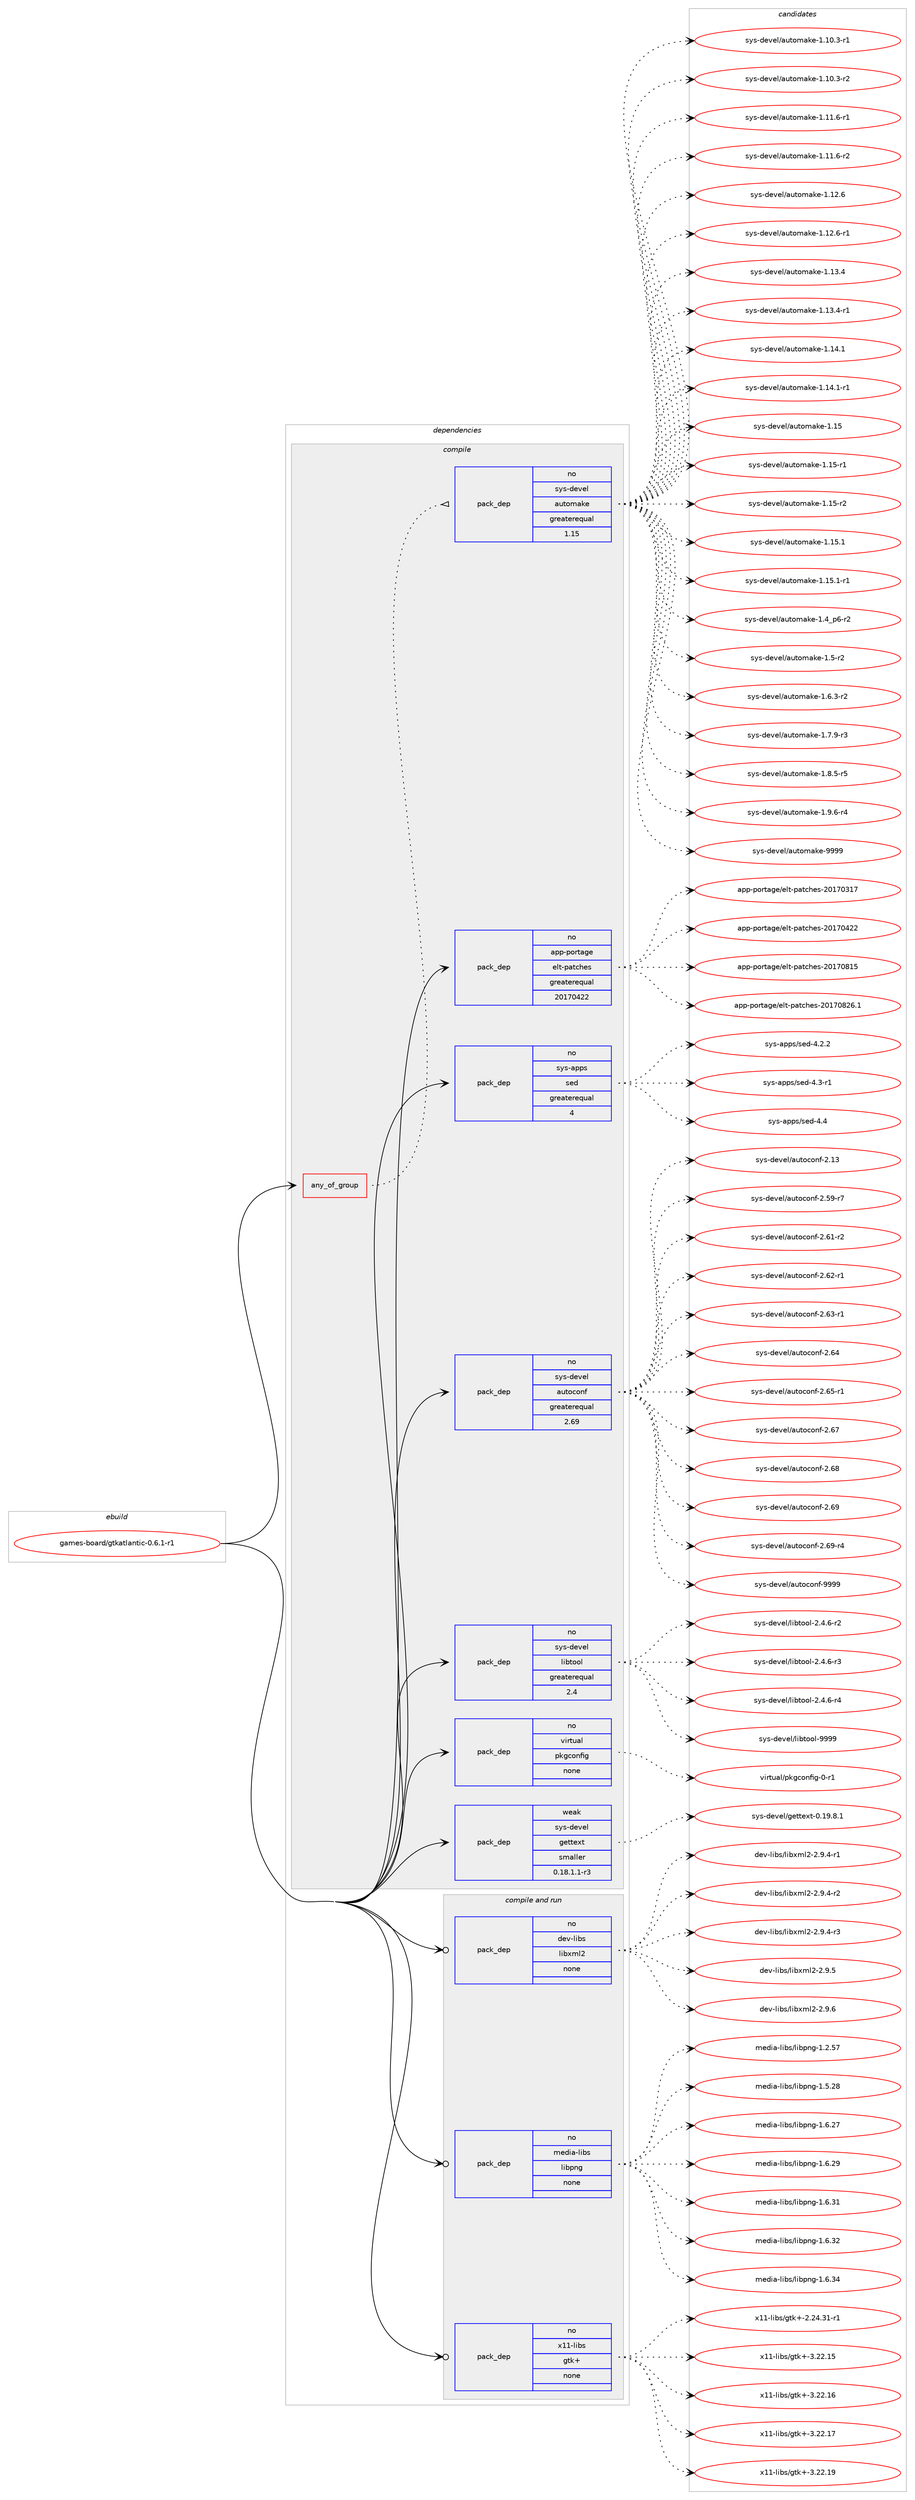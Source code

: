 digraph prolog {

# *************
# Graph options
# *************

newrank=true;
concentrate=true;
compound=true;
graph [rankdir=LR,fontname=Helvetica,fontsize=10,ranksep=1.5];#, ranksep=2.5, nodesep=0.2];
edge  [arrowhead=vee];
node  [fontname=Helvetica,fontsize=10];

# **********
# The ebuild
# **********

subgraph cluster_leftcol {
color=gray;
rank=same;
label=<<i>ebuild</i>>;
id [label="games-board/gtkatlantic-0.6.1-r1", color=red, width=4, href="../games-board/gtkatlantic-0.6.1-r1.svg"];
}

# ****************
# The dependencies
# ****************

subgraph cluster_midcol {
color=gray;
label=<<i>dependencies</i>>;
subgraph cluster_compile {
fillcolor="#eeeeee";
style=filled;
label=<<i>compile</i>>;
subgraph any4393 {
dependency295459 [label=<<TABLE BORDER="0" CELLBORDER="1" CELLSPACING="0" CELLPADDING="4"><TR><TD CELLPADDING="10">any_of_group</TD></TR></TABLE>>, shape=none, color=red];subgraph pack211227 {
dependency295460 [label=<<TABLE BORDER="0" CELLBORDER="1" CELLSPACING="0" CELLPADDING="4" WIDTH="220"><TR><TD ROWSPAN="6" CELLPADDING="30">pack_dep</TD></TR><TR><TD WIDTH="110">no</TD></TR><TR><TD>sys-devel</TD></TR><TR><TD>automake</TD></TR><TR><TD>greaterequal</TD></TR><TR><TD>1.15</TD></TR></TABLE>>, shape=none, color=blue];
}
dependency295459:e -> dependency295460:w [weight=20,style="dotted",arrowhead="oinv"];
}
id:e -> dependency295459:w [weight=20,style="solid",arrowhead="vee"];
subgraph pack211228 {
dependency295461 [label=<<TABLE BORDER="0" CELLBORDER="1" CELLSPACING="0" CELLPADDING="4" WIDTH="220"><TR><TD ROWSPAN="6" CELLPADDING="30">pack_dep</TD></TR><TR><TD WIDTH="110">no</TD></TR><TR><TD>app-portage</TD></TR><TR><TD>elt-patches</TD></TR><TR><TD>greaterequal</TD></TR><TR><TD>20170422</TD></TR></TABLE>>, shape=none, color=blue];
}
id:e -> dependency295461:w [weight=20,style="solid",arrowhead="vee"];
subgraph pack211229 {
dependency295462 [label=<<TABLE BORDER="0" CELLBORDER="1" CELLSPACING="0" CELLPADDING="4" WIDTH="220"><TR><TD ROWSPAN="6" CELLPADDING="30">pack_dep</TD></TR><TR><TD WIDTH="110">no</TD></TR><TR><TD>sys-apps</TD></TR><TR><TD>sed</TD></TR><TR><TD>greaterequal</TD></TR><TR><TD>4</TD></TR></TABLE>>, shape=none, color=blue];
}
id:e -> dependency295462:w [weight=20,style="solid",arrowhead="vee"];
subgraph pack211230 {
dependency295463 [label=<<TABLE BORDER="0" CELLBORDER="1" CELLSPACING="0" CELLPADDING="4" WIDTH="220"><TR><TD ROWSPAN="6" CELLPADDING="30">pack_dep</TD></TR><TR><TD WIDTH="110">no</TD></TR><TR><TD>sys-devel</TD></TR><TR><TD>autoconf</TD></TR><TR><TD>greaterequal</TD></TR><TR><TD>2.69</TD></TR></TABLE>>, shape=none, color=blue];
}
id:e -> dependency295463:w [weight=20,style="solid",arrowhead="vee"];
subgraph pack211231 {
dependency295464 [label=<<TABLE BORDER="0" CELLBORDER="1" CELLSPACING="0" CELLPADDING="4" WIDTH="220"><TR><TD ROWSPAN="6" CELLPADDING="30">pack_dep</TD></TR><TR><TD WIDTH="110">no</TD></TR><TR><TD>sys-devel</TD></TR><TR><TD>libtool</TD></TR><TR><TD>greaterequal</TD></TR><TR><TD>2.4</TD></TR></TABLE>>, shape=none, color=blue];
}
id:e -> dependency295464:w [weight=20,style="solid",arrowhead="vee"];
subgraph pack211232 {
dependency295465 [label=<<TABLE BORDER="0" CELLBORDER="1" CELLSPACING="0" CELLPADDING="4" WIDTH="220"><TR><TD ROWSPAN="6" CELLPADDING="30">pack_dep</TD></TR><TR><TD WIDTH="110">no</TD></TR><TR><TD>virtual</TD></TR><TR><TD>pkgconfig</TD></TR><TR><TD>none</TD></TR><TR><TD></TD></TR></TABLE>>, shape=none, color=blue];
}
id:e -> dependency295465:w [weight=20,style="solid",arrowhead="vee"];
subgraph pack211233 {
dependency295466 [label=<<TABLE BORDER="0" CELLBORDER="1" CELLSPACING="0" CELLPADDING="4" WIDTH="220"><TR><TD ROWSPAN="6" CELLPADDING="30">pack_dep</TD></TR><TR><TD WIDTH="110">weak</TD></TR><TR><TD>sys-devel</TD></TR><TR><TD>gettext</TD></TR><TR><TD>smaller</TD></TR><TR><TD>0.18.1.1-r3</TD></TR></TABLE>>, shape=none, color=blue];
}
id:e -> dependency295466:w [weight=20,style="solid",arrowhead="vee"];
}
subgraph cluster_compileandrun {
fillcolor="#eeeeee";
style=filled;
label=<<i>compile and run</i>>;
subgraph pack211234 {
dependency295467 [label=<<TABLE BORDER="0" CELLBORDER="1" CELLSPACING="0" CELLPADDING="4" WIDTH="220"><TR><TD ROWSPAN="6" CELLPADDING="30">pack_dep</TD></TR><TR><TD WIDTH="110">no</TD></TR><TR><TD>dev-libs</TD></TR><TR><TD>libxml2</TD></TR><TR><TD>none</TD></TR><TR><TD></TD></TR></TABLE>>, shape=none, color=blue];
}
id:e -> dependency295467:w [weight=20,style="solid",arrowhead="odotvee"];
subgraph pack211235 {
dependency295468 [label=<<TABLE BORDER="0" CELLBORDER="1" CELLSPACING="0" CELLPADDING="4" WIDTH="220"><TR><TD ROWSPAN="6" CELLPADDING="30">pack_dep</TD></TR><TR><TD WIDTH="110">no</TD></TR><TR><TD>media-libs</TD></TR><TR><TD>libpng</TD></TR><TR><TD>none</TD></TR><TR><TD></TD></TR></TABLE>>, shape=none, color=blue];
}
id:e -> dependency295468:w [weight=20,style="solid",arrowhead="odotvee"];
subgraph pack211236 {
dependency295469 [label=<<TABLE BORDER="0" CELLBORDER="1" CELLSPACING="0" CELLPADDING="4" WIDTH="220"><TR><TD ROWSPAN="6" CELLPADDING="30">pack_dep</TD></TR><TR><TD WIDTH="110">no</TD></TR><TR><TD>x11-libs</TD></TR><TR><TD>gtk+</TD></TR><TR><TD>none</TD></TR><TR><TD></TD></TR></TABLE>>, shape=none, color=blue];
}
id:e -> dependency295469:w [weight=20,style="solid",arrowhead="odotvee"];
}
subgraph cluster_run {
fillcolor="#eeeeee";
style=filled;
label=<<i>run</i>>;
}
}

# **************
# The candidates
# **************

subgraph cluster_choices {
rank=same;
color=gray;
label=<<i>candidates</i>>;

subgraph choice211227 {
color=black;
nodesep=1;
choice11512111545100101118101108479711711611110997107101454946494846514511449 [label="sys-devel/automake-1.10.3-r1", color=red, width=4,href="../sys-devel/automake-1.10.3-r1.svg"];
choice11512111545100101118101108479711711611110997107101454946494846514511450 [label="sys-devel/automake-1.10.3-r2", color=red, width=4,href="../sys-devel/automake-1.10.3-r2.svg"];
choice11512111545100101118101108479711711611110997107101454946494946544511449 [label="sys-devel/automake-1.11.6-r1", color=red, width=4,href="../sys-devel/automake-1.11.6-r1.svg"];
choice11512111545100101118101108479711711611110997107101454946494946544511450 [label="sys-devel/automake-1.11.6-r2", color=red, width=4,href="../sys-devel/automake-1.11.6-r2.svg"];
choice1151211154510010111810110847971171161111099710710145494649504654 [label="sys-devel/automake-1.12.6", color=red, width=4,href="../sys-devel/automake-1.12.6.svg"];
choice11512111545100101118101108479711711611110997107101454946495046544511449 [label="sys-devel/automake-1.12.6-r1", color=red, width=4,href="../sys-devel/automake-1.12.6-r1.svg"];
choice1151211154510010111810110847971171161111099710710145494649514652 [label="sys-devel/automake-1.13.4", color=red, width=4,href="../sys-devel/automake-1.13.4.svg"];
choice11512111545100101118101108479711711611110997107101454946495146524511449 [label="sys-devel/automake-1.13.4-r1", color=red, width=4,href="../sys-devel/automake-1.13.4-r1.svg"];
choice1151211154510010111810110847971171161111099710710145494649524649 [label="sys-devel/automake-1.14.1", color=red, width=4,href="../sys-devel/automake-1.14.1.svg"];
choice11512111545100101118101108479711711611110997107101454946495246494511449 [label="sys-devel/automake-1.14.1-r1", color=red, width=4,href="../sys-devel/automake-1.14.1-r1.svg"];
choice115121115451001011181011084797117116111109971071014549464953 [label="sys-devel/automake-1.15", color=red, width=4,href="../sys-devel/automake-1.15.svg"];
choice1151211154510010111810110847971171161111099710710145494649534511449 [label="sys-devel/automake-1.15-r1", color=red, width=4,href="../sys-devel/automake-1.15-r1.svg"];
choice1151211154510010111810110847971171161111099710710145494649534511450 [label="sys-devel/automake-1.15-r2", color=red, width=4,href="../sys-devel/automake-1.15-r2.svg"];
choice1151211154510010111810110847971171161111099710710145494649534649 [label="sys-devel/automake-1.15.1", color=red, width=4,href="../sys-devel/automake-1.15.1.svg"];
choice11512111545100101118101108479711711611110997107101454946495346494511449 [label="sys-devel/automake-1.15.1-r1", color=red, width=4,href="../sys-devel/automake-1.15.1-r1.svg"];
choice115121115451001011181011084797117116111109971071014549465295112544511450 [label="sys-devel/automake-1.4_p6-r2", color=red, width=4,href="../sys-devel/automake-1.4_p6-r2.svg"];
choice11512111545100101118101108479711711611110997107101454946534511450 [label="sys-devel/automake-1.5-r2", color=red, width=4,href="../sys-devel/automake-1.5-r2.svg"];
choice115121115451001011181011084797117116111109971071014549465446514511450 [label="sys-devel/automake-1.6.3-r2", color=red, width=4,href="../sys-devel/automake-1.6.3-r2.svg"];
choice115121115451001011181011084797117116111109971071014549465546574511451 [label="sys-devel/automake-1.7.9-r3", color=red, width=4,href="../sys-devel/automake-1.7.9-r3.svg"];
choice115121115451001011181011084797117116111109971071014549465646534511453 [label="sys-devel/automake-1.8.5-r5", color=red, width=4,href="../sys-devel/automake-1.8.5-r5.svg"];
choice115121115451001011181011084797117116111109971071014549465746544511452 [label="sys-devel/automake-1.9.6-r4", color=red, width=4,href="../sys-devel/automake-1.9.6-r4.svg"];
choice115121115451001011181011084797117116111109971071014557575757 [label="sys-devel/automake-9999", color=red, width=4,href="../sys-devel/automake-9999.svg"];
dependency295460:e -> choice11512111545100101118101108479711711611110997107101454946494846514511449:w [style=dotted,weight="100"];
dependency295460:e -> choice11512111545100101118101108479711711611110997107101454946494846514511450:w [style=dotted,weight="100"];
dependency295460:e -> choice11512111545100101118101108479711711611110997107101454946494946544511449:w [style=dotted,weight="100"];
dependency295460:e -> choice11512111545100101118101108479711711611110997107101454946494946544511450:w [style=dotted,weight="100"];
dependency295460:e -> choice1151211154510010111810110847971171161111099710710145494649504654:w [style=dotted,weight="100"];
dependency295460:e -> choice11512111545100101118101108479711711611110997107101454946495046544511449:w [style=dotted,weight="100"];
dependency295460:e -> choice1151211154510010111810110847971171161111099710710145494649514652:w [style=dotted,weight="100"];
dependency295460:e -> choice11512111545100101118101108479711711611110997107101454946495146524511449:w [style=dotted,weight="100"];
dependency295460:e -> choice1151211154510010111810110847971171161111099710710145494649524649:w [style=dotted,weight="100"];
dependency295460:e -> choice11512111545100101118101108479711711611110997107101454946495246494511449:w [style=dotted,weight="100"];
dependency295460:e -> choice115121115451001011181011084797117116111109971071014549464953:w [style=dotted,weight="100"];
dependency295460:e -> choice1151211154510010111810110847971171161111099710710145494649534511449:w [style=dotted,weight="100"];
dependency295460:e -> choice1151211154510010111810110847971171161111099710710145494649534511450:w [style=dotted,weight="100"];
dependency295460:e -> choice1151211154510010111810110847971171161111099710710145494649534649:w [style=dotted,weight="100"];
dependency295460:e -> choice11512111545100101118101108479711711611110997107101454946495346494511449:w [style=dotted,weight="100"];
dependency295460:e -> choice115121115451001011181011084797117116111109971071014549465295112544511450:w [style=dotted,weight="100"];
dependency295460:e -> choice11512111545100101118101108479711711611110997107101454946534511450:w [style=dotted,weight="100"];
dependency295460:e -> choice115121115451001011181011084797117116111109971071014549465446514511450:w [style=dotted,weight="100"];
dependency295460:e -> choice115121115451001011181011084797117116111109971071014549465546574511451:w [style=dotted,weight="100"];
dependency295460:e -> choice115121115451001011181011084797117116111109971071014549465646534511453:w [style=dotted,weight="100"];
dependency295460:e -> choice115121115451001011181011084797117116111109971071014549465746544511452:w [style=dotted,weight="100"];
dependency295460:e -> choice115121115451001011181011084797117116111109971071014557575757:w [style=dotted,weight="100"];
}
subgraph choice211228 {
color=black;
nodesep=1;
choice97112112451121111141169710310147101108116451129711699104101115455048495548514955 [label="app-portage/elt-patches-20170317", color=red, width=4,href="../app-portage/elt-patches-20170317.svg"];
choice97112112451121111141169710310147101108116451129711699104101115455048495548525050 [label="app-portage/elt-patches-20170422", color=red, width=4,href="../app-portage/elt-patches-20170422.svg"];
choice97112112451121111141169710310147101108116451129711699104101115455048495548564953 [label="app-portage/elt-patches-20170815", color=red, width=4,href="../app-portage/elt-patches-20170815.svg"];
choice971121124511211111411697103101471011081164511297116991041011154550484955485650544649 [label="app-portage/elt-patches-20170826.1", color=red, width=4,href="../app-portage/elt-patches-20170826.1.svg"];
dependency295461:e -> choice97112112451121111141169710310147101108116451129711699104101115455048495548514955:w [style=dotted,weight="100"];
dependency295461:e -> choice97112112451121111141169710310147101108116451129711699104101115455048495548525050:w [style=dotted,weight="100"];
dependency295461:e -> choice97112112451121111141169710310147101108116451129711699104101115455048495548564953:w [style=dotted,weight="100"];
dependency295461:e -> choice971121124511211111411697103101471011081164511297116991041011154550484955485650544649:w [style=dotted,weight="100"];
}
subgraph choice211229 {
color=black;
nodesep=1;
choice115121115459711211211547115101100455246504650 [label="sys-apps/sed-4.2.2", color=red, width=4,href="../sys-apps/sed-4.2.2.svg"];
choice115121115459711211211547115101100455246514511449 [label="sys-apps/sed-4.3-r1", color=red, width=4,href="../sys-apps/sed-4.3-r1.svg"];
choice11512111545971121121154711510110045524652 [label="sys-apps/sed-4.4", color=red, width=4,href="../sys-apps/sed-4.4.svg"];
dependency295462:e -> choice115121115459711211211547115101100455246504650:w [style=dotted,weight="100"];
dependency295462:e -> choice115121115459711211211547115101100455246514511449:w [style=dotted,weight="100"];
dependency295462:e -> choice11512111545971121121154711510110045524652:w [style=dotted,weight="100"];
}
subgraph choice211230 {
color=black;
nodesep=1;
choice115121115451001011181011084797117116111991111101024550464951 [label="sys-devel/autoconf-2.13", color=red, width=4,href="../sys-devel/autoconf-2.13.svg"];
choice1151211154510010111810110847971171161119911111010245504653574511455 [label="sys-devel/autoconf-2.59-r7", color=red, width=4,href="../sys-devel/autoconf-2.59-r7.svg"];
choice1151211154510010111810110847971171161119911111010245504654494511450 [label="sys-devel/autoconf-2.61-r2", color=red, width=4,href="../sys-devel/autoconf-2.61-r2.svg"];
choice1151211154510010111810110847971171161119911111010245504654504511449 [label="sys-devel/autoconf-2.62-r1", color=red, width=4,href="../sys-devel/autoconf-2.62-r1.svg"];
choice1151211154510010111810110847971171161119911111010245504654514511449 [label="sys-devel/autoconf-2.63-r1", color=red, width=4,href="../sys-devel/autoconf-2.63-r1.svg"];
choice115121115451001011181011084797117116111991111101024550465452 [label="sys-devel/autoconf-2.64", color=red, width=4,href="../sys-devel/autoconf-2.64.svg"];
choice1151211154510010111810110847971171161119911111010245504654534511449 [label="sys-devel/autoconf-2.65-r1", color=red, width=4,href="../sys-devel/autoconf-2.65-r1.svg"];
choice115121115451001011181011084797117116111991111101024550465455 [label="sys-devel/autoconf-2.67", color=red, width=4,href="../sys-devel/autoconf-2.67.svg"];
choice115121115451001011181011084797117116111991111101024550465456 [label="sys-devel/autoconf-2.68", color=red, width=4,href="../sys-devel/autoconf-2.68.svg"];
choice115121115451001011181011084797117116111991111101024550465457 [label="sys-devel/autoconf-2.69", color=red, width=4,href="../sys-devel/autoconf-2.69.svg"];
choice1151211154510010111810110847971171161119911111010245504654574511452 [label="sys-devel/autoconf-2.69-r4", color=red, width=4,href="../sys-devel/autoconf-2.69-r4.svg"];
choice115121115451001011181011084797117116111991111101024557575757 [label="sys-devel/autoconf-9999", color=red, width=4,href="../sys-devel/autoconf-9999.svg"];
dependency295463:e -> choice115121115451001011181011084797117116111991111101024550464951:w [style=dotted,weight="100"];
dependency295463:e -> choice1151211154510010111810110847971171161119911111010245504653574511455:w [style=dotted,weight="100"];
dependency295463:e -> choice1151211154510010111810110847971171161119911111010245504654494511450:w [style=dotted,weight="100"];
dependency295463:e -> choice1151211154510010111810110847971171161119911111010245504654504511449:w [style=dotted,weight="100"];
dependency295463:e -> choice1151211154510010111810110847971171161119911111010245504654514511449:w [style=dotted,weight="100"];
dependency295463:e -> choice115121115451001011181011084797117116111991111101024550465452:w [style=dotted,weight="100"];
dependency295463:e -> choice1151211154510010111810110847971171161119911111010245504654534511449:w [style=dotted,weight="100"];
dependency295463:e -> choice115121115451001011181011084797117116111991111101024550465455:w [style=dotted,weight="100"];
dependency295463:e -> choice115121115451001011181011084797117116111991111101024550465456:w [style=dotted,weight="100"];
dependency295463:e -> choice115121115451001011181011084797117116111991111101024550465457:w [style=dotted,weight="100"];
dependency295463:e -> choice1151211154510010111810110847971171161119911111010245504654574511452:w [style=dotted,weight="100"];
dependency295463:e -> choice115121115451001011181011084797117116111991111101024557575757:w [style=dotted,weight="100"];
}
subgraph choice211231 {
color=black;
nodesep=1;
choice1151211154510010111810110847108105981161111111084550465246544511450 [label="sys-devel/libtool-2.4.6-r2", color=red, width=4,href="../sys-devel/libtool-2.4.6-r2.svg"];
choice1151211154510010111810110847108105981161111111084550465246544511451 [label="sys-devel/libtool-2.4.6-r3", color=red, width=4,href="../sys-devel/libtool-2.4.6-r3.svg"];
choice1151211154510010111810110847108105981161111111084550465246544511452 [label="sys-devel/libtool-2.4.6-r4", color=red, width=4,href="../sys-devel/libtool-2.4.6-r4.svg"];
choice1151211154510010111810110847108105981161111111084557575757 [label="sys-devel/libtool-9999", color=red, width=4,href="../sys-devel/libtool-9999.svg"];
dependency295464:e -> choice1151211154510010111810110847108105981161111111084550465246544511450:w [style=dotted,weight="100"];
dependency295464:e -> choice1151211154510010111810110847108105981161111111084550465246544511451:w [style=dotted,weight="100"];
dependency295464:e -> choice1151211154510010111810110847108105981161111111084550465246544511452:w [style=dotted,weight="100"];
dependency295464:e -> choice1151211154510010111810110847108105981161111111084557575757:w [style=dotted,weight="100"];
}
subgraph choice211232 {
color=black;
nodesep=1;
choice11810511411611797108471121071039911111010210510345484511449 [label="virtual/pkgconfig-0-r1", color=red, width=4,href="../virtual/pkgconfig-0-r1.svg"];
dependency295465:e -> choice11810511411611797108471121071039911111010210510345484511449:w [style=dotted,weight="100"];
}
subgraph choice211233 {
color=black;
nodesep=1;
choice1151211154510010111810110847103101116116101120116454846495746564649 [label="sys-devel/gettext-0.19.8.1", color=red, width=4,href="../sys-devel/gettext-0.19.8.1.svg"];
dependency295466:e -> choice1151211154510010111810110847103101116116101120116454846495746564649:w [style=dotted,weight="100"];
}
subgraph choice211234 {
color=black;
nodesep=1;
choice10010111845108105981154710810598120109108504550465746524511449 [label="dev-libs/libxml2-2.9.4-r1", color=red, width=4,href="../dev-libs/libxml2-2.9.4-r1.svg"];
choice10010111845108105981154710810598120109108504550465746524511450 [label="dev-libs/libxml2-2.9.4-r2", color=red, width=4,href="../dev-libs/libxml2-2.9.4-r2.svg"];
choice10010111845108105981154710810598120109108504550465746524511451 [label="dev-libs/libxml2-2.9.4-r3", color=red, width=4,href="../dev-libs/libxml2-2.9.4-r3.svg"];
choice1001011184510810598115471081059812010910850455046574653 [label="dev-libs/libxml2-2.9.5", color=red, width=4,href="../dev-libs/libxml2-2.9.5.svg"];
choice1001011184510810598115471081059812010910850455046574654 [label="dev-libs/libxml2-2.9.6", color=red, width=4,href="../dev-libs/libxml2-2.9.6.svg"];
dependency295467:e -> choice10010111845108105981154710810598120109108504550465746524511449:w [style=dotted,weight="100"];
dependency295467:e -> choice10010111845108105981154710810598120109108504550465746524511450:w [style=dotted,weight="100"];
dependency295467:e -> choice10010111845108105981154710810598120109108504550465746524511451:w [style=dotted,weight="100"];
dependency295467:e -> choice1001011184510810598115471081059812010910850455046574653:w [style=dotted,weight="100"];
dependency295467:e -> choice1001011184510810598115471081059812010910850455046574654:w [style=dotted,weight="100"];
}
subgraph choice211235 {
color=black;
nodesep=1;
choice109101100105974510810598115471081059811211010345494650465355 [label="media-libs/libpng-1.2.57", color=red, width=4,href="../media-libs/libpng-1.2.57.svg"];
choice109101100105974510810598115471081059811211010345494653465056 [label="media-libs/libpng-1.5.28", color=red, width=4,href="../media-libs/libpng-1.5.28.svg"];
choice109101100105974510810598115471081059811211010345494654465055 [label="media-libs/libpng-1.6.27", color=red, width=4,href="../media-libs/libpng-1.6.27.svg"];
choice109101100105974510810598115471081059811211010345494654465057 [label="media-libs/libpng-1.6.29", color=red, width=4,href="../media-libs/libpng-1.6.29.svg"];
choice109101100105974510810598115471081059811211010345494654465149 [label="media-libs/libpng-1.6.31", color=red, width=4,href="../media-libs/libpng-1.6.31.svg"];
choice109101100105974510810598115471081059811211010345494654465150 [label="media-libs/libpng-1.6.32", color=red, width=4,href="../media-libs/libpng-1.6.32.svg"];
choice109101100105974510810598115471081059811211010345494654465152 [label="media-libs/libpng-1.6.34", color=red, width=4,href="../media-libs/libpng-1.6.34.svg"];
dependency295468:e -> choice109101100105974510810598115471081059811211010345494650465355:w [style=dotted,weight="100"];
dependency295468:e -> choice109101100105974510810598115471081059811211010345494653465056:w [style=dotted,weight="100"];
dependency295468:e -> choice109101100105974510810598115471081059811211010345494654465055:w [style=dotted,weight="100"];
dependency295468:e -> choice109101100105974510810598115471081059811211010345494654465057:w [style=dotted,weight="100"];
dependency295468:e -> choice109101100105974510810598115471081059811211010345494654465149:w [style=dotted,weight="100"];
dependency295468:e -> choice109101100105974510810598115471081059811211010345494654465150:w [style=dotted,weight="100"];
dependency295468:e -> choice109101100105974510810598115471081059811211010345494654465152:w [style=dotted,weight="100"];
}
subgraph choice211236 {
color=black;
nodesep=1;
choice12049494510810598115471031161074345504650524651494511449 [label="x11-libs/gtk+-2.24.31-r1", color=red, width=4,href="../x11-libs/gtk+-2.24.31-r1.svg"];
choice1204949451081059811547103116107434551465050464953 [label="x11-libs/gtk+-3.22.15", color=red, width=4,href="../x11-libs/gtk+-3.22.15.svg"];
choice1204949451081059811547103116107434551465050464954 [label="x11-libs/gtk+-3.22.16", color=red, width=4,href="../x11-libs/gtk+-3.22.16.svg"];
choice1204949451081059811547103116107434551465050464955 [label="x11-libs/gtk+-3.22.17", color=red, width=4,href="../x11-libs/gtk+-3.22.17.svg"];
choice1204949451081059811547103116107434551465050464957 [label="x11-libs/gtk+-3.22.19", color=red, width=4,href="../x11-libs/gtk+-3.22.19.svg"];
dependency295469:e -> choice12049494510810598115471031161074345504650524651494511449:w [style=dotted,weight="100"];
dependency295469:e -> choice1204949451081059811547103116107434551465050464953:w [style=dotted,weight="100"];
dependency295469:e -> choice1204949451081059811547103116107434551465050464954:w [style=dotted,weight="100"];
dependency295469:e -> choice1204949451081059811547103116107434551465050464955:w [style=dotted,weight="100"];
dependency295469:e -> choice1204949451081059811547103116107434551465050464957:w [style=dotted,weight="100"];
}
}

}
